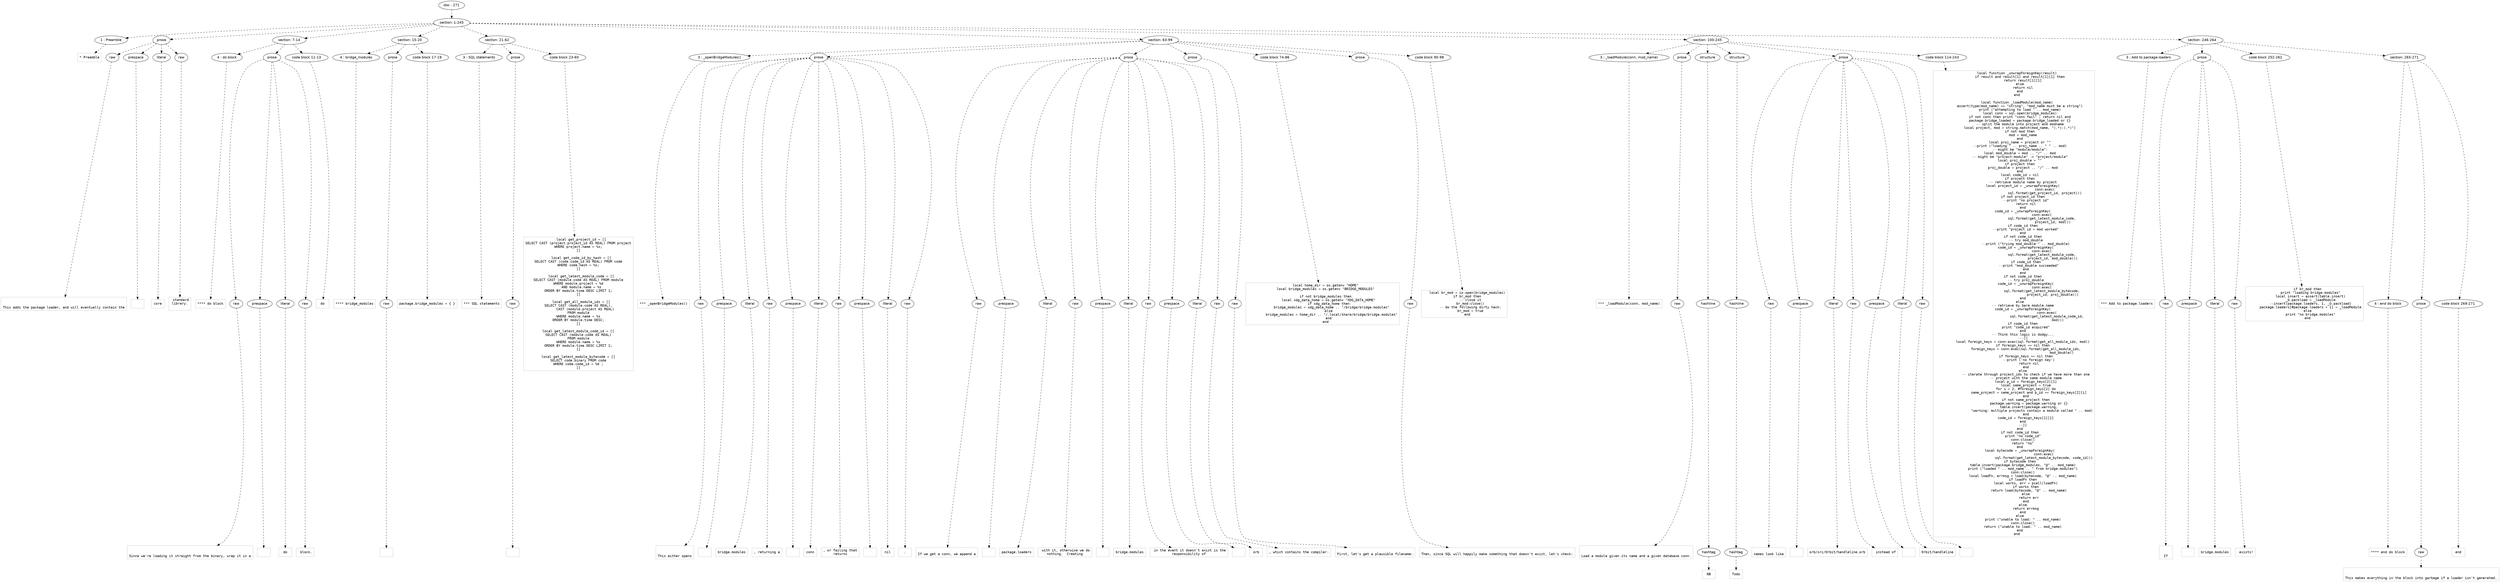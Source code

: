 digraph lpegNode {

node [fontname=Helvetica]
edge [style=dashed]

doc_0 [label="doc - 271"]


doc_0 -> { section_1}
{rank=same; section_1}

section_1 [label="section: 1-245"]


// END RANK doc_0

section_1 -> { header_2 prose_3 section_4 section_5 section_6 section_7 section_8 section_9}
{rank=same; header_2 prose_3 section_4 section_5 section_6 section_7 section_8 section_9}

header_2 [label="1 : Preamble"]

prose_3 [label="prose"]

section_4 [label="section: 7-14"]

section_5 [label="section: 15-20"]

section_6 [label="section: 21-62"]

section_7 [label="section: 63-99"]

section_8 [label="section: 100-245"]

section_9 [label="section: 246-264"]


// END RANK section_1

header_2 -> leaf_10
leaf_10  [color=Gray,shape=rectangle,fontname=Inconsolata,label="* Preamble"]
// END RANK header_2

prose_3 -> { raw_11 prespace_12 literal_13 raw_14}
{rank=same; raw_11 prespace_12 literal_13 raw_14}

raw_11 [label="raw"]

prespace_12 [label="prespace"]

literal_13 [label="literal"]

raw_14 [label="raw"]


// END RANK prose_3

raw_11 -> leaf_15
leaf_15  [color=Gray,shape=rectangle,fontname=Inconsolata,label="

This adds the package loader, and will eventually contain the"]
// END RANK raw_11

prespace_12 -> leaf_16
leaf_16  [color=Gray,shape=rectangle,fontname=Inconsolata,label=" "]
// END RANK prespace_12

literal_13 -> leaf_17
leaf_17  [color=Gray,shape=rectangle,fontname=Inconsolata,label="core"]
// END RANK literal_13

raw_14 -> leaf_18
leaf_18  [color=Gray,shape=rectangle,fontname=Inconsolata,label=" standard
library.

"]
// END RANK raw_14

section_4 -> { header_19 prose_20 codeblock_21}
{rank=same; header_19 prose_20 codeblock_21}

header_19 [label="4 : do block"]

prose_20 [label="prose"]

codeblock_21 [label="code block 11-13"]


// END RANK section_4

header_19 -> leaf_22
leaf_22  [color=Gray,shape=rectangle,fontname=Inconsolata,label="**** do block"]
// END RANK header_19

prose_20 -> { raw_23 prespace_24 literal_25 raw_26}
{rank=same; raw_23 prespace_24 literal_25 raw_26}

raw_23 [label="raw"]

prespace_24 [label="prespace"]

literal_25 [label="literal"]

raw_26 [label="raw"]


// END RANK prose_20

raw_23 -> leaf_27
leaf_27  [color=Gray,shape=rectangle,fontname=Inconsolata,label="

Since we're loading it straight from the binary, wrap it in a"]
// END RANK raw_23

prespace_24 -> leaf_28
leaf_28  [color=Gray,shape=rectangle,fontname=Inconsolata,label=" "]
// END RANK prespace_24

literal_25 -> leaf_29
leaf_29  [color=Gray,shape=rectangle,fontname=Inconsolata,label="do"]
// END RANK literal_25

raw_26 -> leaf_30
leaf_30  [color=Gray,shape=rectangle,fontname=Inconsolata,label=" block.
"]
// END RANK raw_26

codeblock_21 -> leaf_31
leaf_31  [color=Gray,shape=rectangle,fontname=Inconsolata,label="do"]
// END RANK codeblock_21

section_5 -> { header_32 prose_33 codeblock_34}
{rank=same; header_32 prose_33 codeblock_34}

header_32 [label="4 : bridge_modules"]

prose_33 [label="prose"]

codeblock_34 [label="code block 17-19"]


// END RANK section_5

header_32 -> leaf_35
leaf_35  [color=Gray,shape=rectangle,fontname=Inconsolata,label="**** bridge_modules"]
// END RANK header_32

prose_33 -> { raw_36}
{rank=same; raw_36}

raw_36 [label="raw"]


// END RANK prose_33

raw_36 -> leaf_37
leaf_37  [color=Gray,shape=rectangle,fontname=Inconsolata,label="
"]
// END RANK raw_36

codeblock_34 -> leaf_38
leaf_38  [color=Gray,shape=rectangle,fontname=Inconsolata,label="package.bridge_modules = { }"]
// END RANK codeblock_34

section_6 -> { header_39 prose_40 codeblock_41}
{rank=same; header_39 prose_40 codeblock_41}

header_39 [label="3 : SQL statements"]

prose_40 [label="prose"]

codeblock_41 [label="code block 23-60"]


// END RANK section_6

header_39 -> leaf_42
leaf_42  [color=Gray,shape=rectangle,fontname=Inconsolata,label="*** SQL statements"]
// END RANK header_39

prose_40 -> { raw_43}
{rank=same; raw_43}

raw_43 [label="raw"]


// END RANK prose_40

raw_43 -> leaf_44
leaf_44  [color=Gray,shape=rectangle,fontname=Inconsolata,label="
"]
// END RANK raw_43

codeblock_41 -> leaf_45
leaf_45  [color=Gray,shape=rectangle,fontname=Inconsolata,label="   local get_project_id = [[
SELECT CAST (project.project_id AS REAL) FROM project
WHERE project.name = %s;
]]

   local get_code_id_by_hash = [[
SELECT CAST (code.code_id AS REAL) FROM code
WHERE code.hash = %s;
]]

   local get_latest_module_code = [[
SELECT CAST (module.code AS REAL) FROM module
WHERE module.project = %d
   AND module.name = %s
ORDER BY module.time DESC LIMIT 1;
]]

   local get_all_module_ids = [[
SELECT CAST (module.code AS REAL),
       CAST (module.project AS REAL)
FROM module
WHERE module.name = %s
ORDER BY module.time DESC;
]]

local get_latest_module_code_id = [[
SELECT CAST (module.code AS REAL)
FROM module
WHERE module.name = %s
ORDER BY module.time DESC LIMIT 1;
]]

local get_latest_module_bytecode = [[
SELECT code.binary FROM code
WHERE code.code_id = %d ;
]]"]
// END RANK codeblock_41

section_7 -> { header_46 prose_47 prose_48 prose_49 codeblock_50 prose_51 codeblock_52}
{rank=same; header_46 prose_47 prose_48 prose_49 codeblock_50 prose_51 codeblock_52}

header_46 [label="3 : _openBridgeModules()"]

prose_47 [label="prose"]

prose_48 [label="prose"]

prose_49 [label="prose"]

codeblock_50 [label="code block 74-86"]

prose_51 [label="prose"]

codeblock_52 [label="code block 90-98"]


// END RANK section_7

header_46 -> leaf_53
leaf_53  [color=Gray,shape=rectangle,fontname=Inconsolata,label="*** _openBridgeModules()"]
// END RANK header_46

prose_47 -> { raw_54 prespace_55 literal_56 raw_57 prespace_58 literal_59 raw_60 prespace_61 literal_62 raw_63}
{rank=same; raw_54 prespace_55 literal_56 raw_57 prespace_58 literal_59 raw_60 prespace_61 literal_62 raw_63}

raw_54 [label="raw"]

prespace_55 [label="prespace"]

literal_56 [label="literal"]

raw_57 [label="raw"]

prespace_58 [label="prespace"]

literal_59 [label="literal"]

raw_60 [label="raw"]

prespace_61 [label="prespace"]

literal_62 [label="literal"]

raw_63 [label="raw"]


// END RANK prose_47

raw_54 -> leaf_64
leaf_64  [color=Gray,shape=rectangle,fontname=Inconsolata,label="

This either opens"]
// END RANK raw_54

prespace_55 -> leaf_65
leaf_65  [color=Gray,shape=rectangle,fontname=Inconsolata,label=" "]
// END RANK prespace_55

literal_56 -> leaf_66
leaf_66  [color=Gray,shape=rectangle,fontname=Inconsolata,label="bridge.modules"]
// END RANK literal_56

raw_57 -> leaf_67
leaf_67  [color=Gray,shape=rectangle,fontname=Inconsolata,label=", returning a"]
// END RANK raw_57

prespace_58 -> leaf_68
leaf_68  [color=Gray,shape=rectangle,fontname=Inconsolata,label=" "]
// END RANK prespace_58

literal_59 -> leaf_69
leaf_69  [color=Gray,shape=rectangle,fontname=Inconsolata,label="conn"]
// END RANK literal_59

raw_60 -> leaf_70
leaf_70  [color=Gray,shape=rectangle,fontname=Inconsolata,label=", or failing that
returns"]
// END RANK raw_60

prespace_61 -> leaf_71
leaf_71  [color=Gray,shape=rectangle,fontname=Inconsolata,label=" "]
// END RANK prespace_61

literal_62 -> leaf_72
leaf_72  [color=Gray,shape=rectangle,fontname=Inconsolata,label="nil"]
// END RANK literal_62

raw_63 -> leaf_73
leaf_73  [color=Gray,shape=rectangle,fontname=Inconsolata,label=".
"]
// END RANK raw_63

prose_48 -> { raw_74 prespace_75 literal_76 raw_77 prespace_78 literal_79 raw_80 prespace_81 literal_82 raw_83}
{rank=same; raw_74 prespace_75 literal_76 raw_77 prespace_78 literal_79 raw_80 prespace_81 literal_82 raw_83}

raw_74 [label="raw"]

prespace_75 [label="prespace"]

literal_76 [label="literal"]

raw_77 [label="raw"]

prespace_78 [label="prespace"]

literal_79 [label="literal"]

raw_80 [label="raw"]

prespace_81 [label="prespace"]

literal_82 [label="literal"]

raw_83 [label="raw"]


// END RANK prose_48

raw_74 -> leaf_84
leaf_84  [color=Gray,shape=rectangle,fontname=Inconsolata,label="
If we get a conn, we append a"]
// END RANK raw_74

prespace_75 -> leaf_85
leaf_85  [color=Gray,shape=rectangle,fontname=Inconsolata,label=" "]
// END RANK prespace_75

literal_76 -> leaf_86
leaf_86  [color=Gray,shape=rectangle,fontname=Inconsolata,label="package.loaders"]
// END RANK literal_76

raw_77 -> leaf_87
leaf_87  [color=Gray,shape=rectangle,fontname=Inconsolata,label=" with it, otherwise we do
nothing.  Creating"]
// END RANK raw_77

prespace_78 -> leaf_88
leaf_88  [color=Gray,shape=rectangle,fontname=Inconsolata,label=" "]
// END RANK prespace_78

literal_79 -> leaf_89
leaf_89  [color=Gray,shape=rectangle,fontname=Inconsolata,label="bridge.modules"]
// END RANK literal_79

raw_80 -> leaf_90
leaf_90  [color=Gray,shape=rectangle,fontname=Inconsolata,label=" in the event it doesn't exist is the
responsibility of"]
// END RANK raw_80

prespace_81 -> leaf_91
leaf_91  [color=Gray,shape=rectangle,fontname=Inconsolata,label=" "]
// END RANK prespace_81

literal_82 -> leaf_92
leaf_92  [color=Gray,shape=rectangle,fontname=Inconsolata,label="orb"]
// END RANK literal_82

raw_83 -> leaf_93
leaf_93  [color=Gray,shape=rectangle,fontname=Inconsolata,label=", which contains the compiler.
"]
// END RANK raw_83

prose_49 -> { raw_94}
{rank=same; raw_94}

raw_94 [label="raw"]


// END RANK prose_49

raw_94 -> leaf_95
leaf_95  [color=Gray,shape=rectangle,fontname=Inconsolata,label="
First, let's get a plausible filename:
"]
// END RANK raw_94

codeblock_50 -> leaf_96
leaf_96  [color=Gray,shape=rectangle,fontname=Inconsolata,label="   local home_dir = os.getenv \"HOME\"
   local bridge_modules = os.getenv \"BRIDGE_MODULES\"

   if not bridge_modules then
      local xdg_data_home = os.getenv \"XDG_DATA_HOME\"
      if xdg_data_home then
         bridge_modules = xdg_data_home .. \"/bridge/bridge.modules\"
      else
         bridge_modules = home_dir .. \"/.local/share/bridge/bridge.modules\"
      end
   end"]
// END RANK codeblock_50

prose_51 -> { raw_97}
{rank=same; raw_97}

raw_97 [label="raw"]


// END RANK prose_51

raw_97 -> leaf_98
leaf_98  [color=Gray,shape=rectangle,fontname=Inconsolata,label="
Then, since SQL will happily make something that doesn't exist, let's check:
"]
// END RANK raw_97

codeblock_52 -> leaf_99
leaf_99  [color=Gray,shape=rectangle,fontname=Inconsolata,label="   local br_mod = io.open(bridge_modules)
   if br_mod then
      -- close it
      br_mod:close()
      -- do the following dirty hack:
      br_mod = true
   end"]
// END RANK codeblock_52

section_8 -> { header_100 prose_101 structure_102 structure_103 prose_104 codeblock_105}
{rank=same; header_100 prose_101 structure_102 structure_103 prose_104 codeblock_105}

header_100 [label="3 : _loadModule(conn, mod_name)"]

prose_101 [label="prose"]

structure_102 [label="structure"]

structure_103 [label="structure"]

prose_104 [label="prose"]

codeblock_105 [label="code block 114-243"]


// END RANK section_8

header_100 -> leaf_106
leaf_106  [color=Gray,shape=rectangle,fontname=Inconsolata,label="*** _loadModule(conn, mod_name)"]
// END RANK header_100

prose_101 -> { raw_107}
{rank=same; raw_107}

raw_107 [label="raw"]


// END RANK prose_101

raw_107 -> leaf_108
leaf_108  [color=Gray,shape=rectangle,fontname=Inconsolata,label="

Load a module given its name and a given database conn.
"]
// END RANK raw_107

structure_102 -> { hashline_109}
{rank=same; hashline_109}

hashline_109 [label="hashline"]


// END RANK structure_102

hashline_109 -> { hashtag_110}
{rank=same; hashtag_110}

hashtag_110 [label="hashtag"]


// END RANK hashline_109

hashtag_110 -> leaf_111
leaf_111  [color=Gray,shape=rectangle,fontname=Inconsolata,label="NB"]
// END RANK hashtag_110

structure_103 -> { hashline_112}
{rank=same; hashline_112}

hashline_112 [label="hashline"]


// END RANK structure_103

hashline_112 -> { hashtag_113}
{rank=same; hashtag_113}

hashtag_113 [label="hashtag"]


// END RANK hashline_112

hashtag_113 -> leaf_114
leaf_114  [color=Gray,shape=rectangle,fontname=Inconsolata,label="Todo"]
// END RANK hashtag_113

prose_104 -> { raw_115 prespace_116 literal_117 raw_118 prespace_119 literal_120 raw_121}
{rank=same; raw_115 prespace_116 literal_117 raw_118 prespace_119 literal_120 raw_121}

raw_115 [label="raw"]

prespace_116 [label="prespace"]

literal_117 [label="literal"]

raw_118 [label="raw"]

prespace_119 [label="prespace"]

literal_120 [label="literal"]

raw_121 [label="raw"]


// END RANK prose_104

raw_115 -> leaf_122
leaf_122  [color=Gray,shape=rectangle,fontname=Inconsolata,label="
names look like"]
// END RANK raw_115

prespace_116 -> leaf_123
leaf_123  [color=Gray,shape=rectangle,fontname=Inconsolata,label=" "]
// END RANK prespace_116

literal_117 -> leaf_124
leaf_124  [color=Gray,shape=rectangle,fontname=Inconsolata,label="orb/src/Orbit/handleline.orb"]
// END RANK literal_117

raw_118 -> leaf_125
leaf_125  [color=Gray,shape=rectangle,fontname=Inconsolata,label=" instead of"]
// END RANK raw_118

prespace_119 -> leaf_126
leaf_126  [color=Gray,shape=rectangle,fontname=Inconsolata,label=""]
// END RANK prespace_119

literal_120 -> leaf_127
leaf_127  [color=Gray,shape=rectangle,fontname=Inconsolata,label="Orbit/handleline"]
// END RANK literal_120

raw_121 -> leaf_128
leaf_128  [color=Gray,shape=rectangle,fontname=Inconsolata,label="
"]
// END RANK raw_121

codeblock_105 -> leaf_129
leaf_129  [color=Gray,shape=rectangle,fontname=Inconsolata,label="   local function _unwrapForeignKey(result)
      if result and result[1] and result[1][1] then
         return result[1][1]
      else
         return nil
      end
   end

   local function _loadModule(mod_name)
      assert(type(mod_name) == \"string\", \"mod_name must be a string\")
      print (\"attempting to load \" .. mod_name)
      local conn = sql.open(bridge_modules)
      if not conn then print \"conn fail\" ; return nil end
      package.bridge_loaded = package.bridge_loaded or {}
      -- split the module into project and modname
      local project, mod = string.match(mod_name, \"(.*):(.*)\")
      if not mod then
         mod = mod_name
      end
      local proj_name = project or \"\"
      --print (\"loading \" .. proj_name .. \" \" .. mod)
      -- might be \"module/module\":
      local mod_double = mod .. \"/\" .. mod
      -- might be \"project:module\" -> \"project/module\"
      local proj_double = \"\"
      if project then
         proj_double = project .. \"/\" .. mod
      end
      local code_id = nil
      if project then
         -- retrieve module name by project
         local project_id = _unwrapForeignKey(
                               conn:exec(
                               sql.format(get_project_id, project)))
         if not project_id then
            --print \"no project id\"
            return nil
         end
         code_id = _unwrapForeignKey(
                            conn:exec(
                            sql.format(get_latest_module_code,
                                       project_id, mod)))
         if code_id then
            --print \"project id + mod worked\"
         end
         if not code_id then
            -- try mod_double
            --print (\"trying mod_double \" .. mod_double)
            code_id = _unwrapForeignKey(
                            conn:exec(
                            sql.format(get_latest_module_code,
                                       project_id, mod_double)))
            if code_id then
               --print \"mod_double succeeded\"
            end
         end
         if not code_id then
            -- try proj_double
            code_id = _unwrapForeignKey(
                            conn:exec(
                            sql.format(get_latest_module_bytecode,
                                       project_id, proj_double)))
         end
      else
         -- retrieve by bare module name
         code_id = _unwrapForeignKey(
                                 conn:exec(
                                 sql.format(get_latest_module_code_id,
                                            mod)))
         if code_id then
            print \"code_id acquired\"
         end
         -- Think this logic is dodgy...
         ---[[
         local foreign_keys = conn:exec(sql.format(get_all_module_ids, mod))
         if foreign_keys == nil then
            foreign_keys = conn:exec(sql.format(get_all_module_ids,
                                                mod_double))
            if foreign_keys == nil then
               --print ('no foreign key')
               return nil
            end
         else
            -- iterate through project_ids to check if we have more than one
            -- project with the same module name
            local p_id = foreign_keys[2][1]
            local same_project = true
            for i = 2, #foreign_keys[2] do
               same_project = same_project and p_id == foreign_keys[2][i]
            end
            if not same_project then
               package.warning = package.warning or {}
               table.insert(package.warning,
                  \"warning: multiple projects contain a module called \" .. mod)
            end
            code_id = foreign_keys[1][1]
         end
         --]]
      end
      if not code_id then
         print \"no code_id\"
         conn:close()
         return \"no\"
      end
      local bytecode = _unwrapForeignKey(
                              conn:exec(
                              sql.format(get_latest_module_bytecode, code_id)))
      if bytecode then
         table.insert(package.bridge_modules, \"@\" .. mod_name)
         print (\"loaded \" .. mod_name .. \" from bridge.modules\")
         conn:close()
         local loadFn, errmsg = load(bytecode, \"@\" .. mod_name)
         if loadFn then
            local works, err = pcall(loadFn)
            if works then
               return load(bytecode, \"@\" .. mod_name)
            else
               return err
            end
         else
            return errmsg
         end
      else
         print (\"unable to load: \" .. mod_name)
         conn:close()
         return (\"unable to load: \" .. mod_name)
      end
   end"]
// END RANK codeblock_105

section_9 -> { header_130 prose_131 codeblock_132 section_133}
{rank=same; header_130 prose_131 codeblock_132 section_133}

header_130 [label="3 : Add to package.loaders"]

prose_131 [label="prose"]

codeblock_132 [label="code block 252-262"]

section_133 [label="section: 265-271"]


// END RANK section_9

header_130 -> leaf_134
leaf_134  [color=Gray,shape=rectangle,fontname=Inconsolata,label="*** Add to package.loaders"]
// END RANK header_130

prose_131 -> { raw_135 prespace_136 literal_137 raw_138}
{rank=same; raw_135 prespace_136 literal_137 raw_138}

raw_135 [label="raw"]

prespace_136 [label="prespace"]

literal_137 [label="literal"]

raw_138 [label="raw"]


// END RANK prose_131

raw_135 -> leaf_139
leaf_139  [color=Gray,shape=rectangle,fontname=Inconsolata,label="

If"]
// END RANK raw_135

prespace_136 -> leaf_140
leaf_140  [color=Gray,shape=rectangle,fontname=Inconsolata,label=" "]
// END RANK prespace_136

literal_137 -> leaf_141
leaf_141  [color=Gray,shape=rectangle,fontname=Inconsolata,label="bridge.modules"]
// END RANK literal_137

raw_138 -> leaf_142
leaf_142  [color=Gray,shape=rectangle,fontname=Inconsolata,label=" exists!
"]
// END RANK raw_138

codeblock_132 -> leaf_143
leaf_143  [color=Gray,shape=rectangle,fontname=Inconsolata,label="   if br_mod then
      print \"loading bridge.modules\"
      local insert = assert(table.insert)
      _G.packload = _loadModule
      --insert(package.loaders, 1, _G.packload)
      package.loaders[#package.loaders + 1] = _loadModule
   else
      print \"no bridge.modules\"
   end"]
// END RANK codeblock_132

section_133 -> { header_144 prose_145 codeblock_146}
{rank=same; header_144 prose_145 codeblock_146}

header_144 [label="4 : end do block"]

prose_145 [label="prose"]

codeblock_146 [label="code block 269-271"]


// END RANK section_133

header_144 -> leaf_147
leaf_147  [color=Gray,shape=rectangle,fontname=Inconsolata,label="**** end do block"]
// END RANK header_144

prose_145 -> { raw_148}
{rank=same; raw_148}

raw_148 [label="raw"]


// END RANK prose_145

raw_148 -> leaf_149
leaf_149  [color=Gray,shape=rectangle,fontname=Inconsolata,label="

This makes everything in the block into garbage if a loader isn't generated.
"]
// END RANK raw_148

codeblock_146 -> leaf_150
leaf_150  [color=Gray,shape=rectangle,fontname=Inconsolata,label="end"]
// END RANK codeblock_146


}
